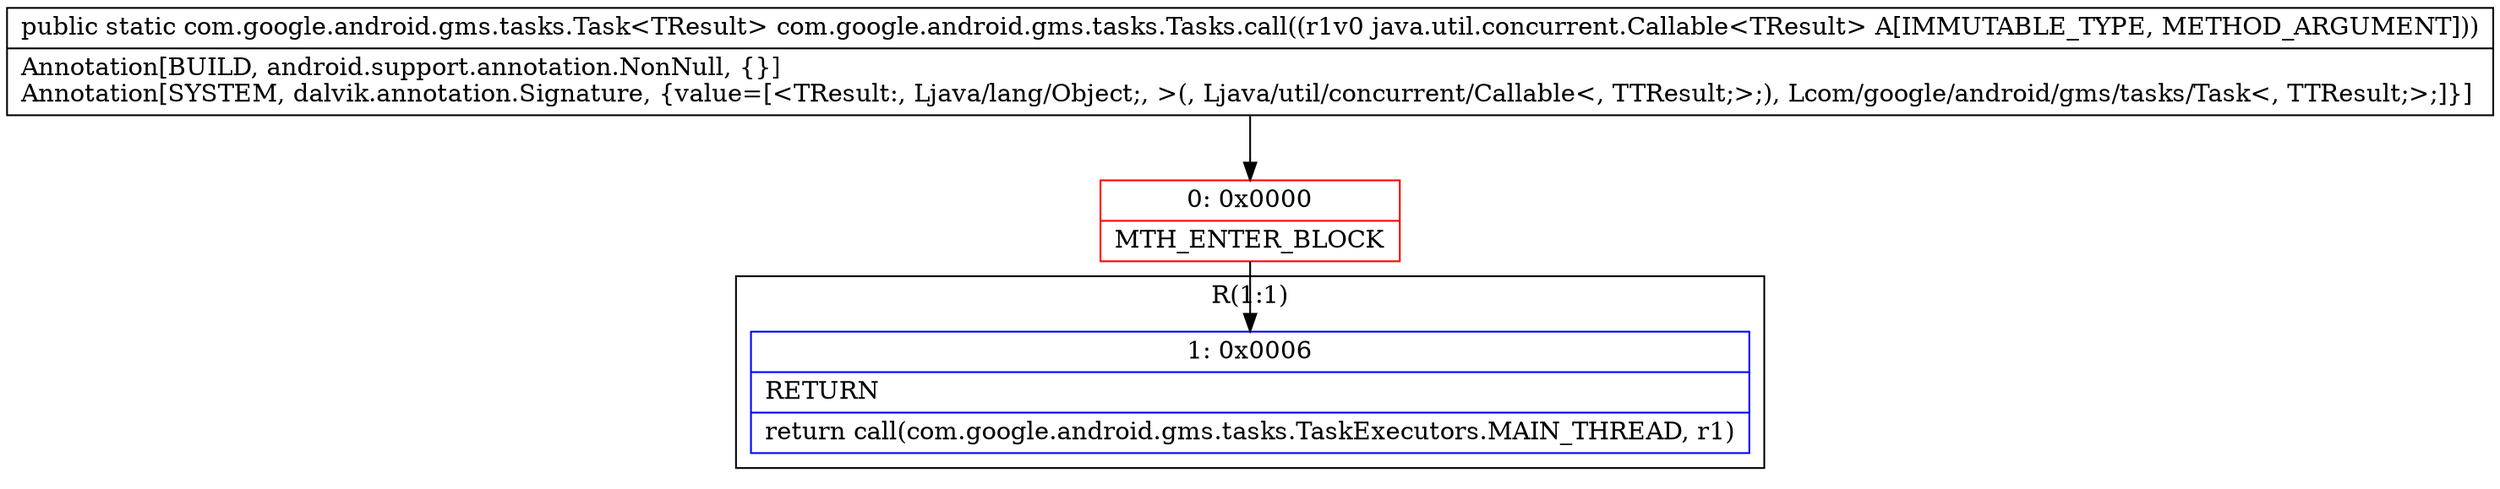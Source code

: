 digraph "CFG forcom.google.android.gms.tasks.Tasks.call(Ljava\/util\/concurrent\/Callable;)Lcom\/google\/android\/gms\/tasks\/Task;" {
subgraph cluster_Region_1745295451 {
label = "R(1:1)";
node [shape=record,color=blue];
Node_1 [shape=record,label="{1\:\ 0x0006|RETURN\l|return call(com.google.android.gms.tasks.TaskExecutors.MAIN_THREAD, r1)\l}"];
}
Node_0 [shape=record,color=red,label="{0\:\ 0x0000|MTH_ENTER_BLOCK\l}"];
MethodNode[shape=record,label="{public static com.google.android.gms.tasks.Task\<TResult\> com.google.android.gms.tasks.Tasks.call((r1v0 java.util.concurrent.Callable\<TResult\> A[IMMUTABLE_TYPE, METHOD_ARGUMENT]))  | Annotation[BUILD, android.support.annotation.NonNull, \{\}]\lAnnotation[SYSTEM, dalvik.annotation.Signature, \{value=[\<TResult:, Ljava\/lang\/Object;, \>(, Ljava\/util\/concurrent\/Callable\<, TTResult;\>;), Lcom\/google\/android\/gms\/tasks\/Task\<, TTResult;\>;]\}]\l}"];
MethodNode -> Node_0;
Node_0 -> Node_1;
}

